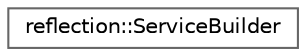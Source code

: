 digraph "Graphical Class Hierarchy"
{
 // LATEX_PDF_SIZE
  bgcolor="transparent";
  edge [fontname=Helvetica,fontsize=10,labelfontname=Helvetica,labelfontsize=10];
  node [fontname=Helvetica,fontsize=10,shape=box,height=0.2,width=0.4];
  rankdir="LR";
  Node0 [id="Node000000",label="reflection::ServiceBuilder",height=0.2,width=0.4,color="grey40", fillcolor="white", style="filled",URL="$structreflection_1_1ServiceBuilder.html",tooltip=" "];
}
